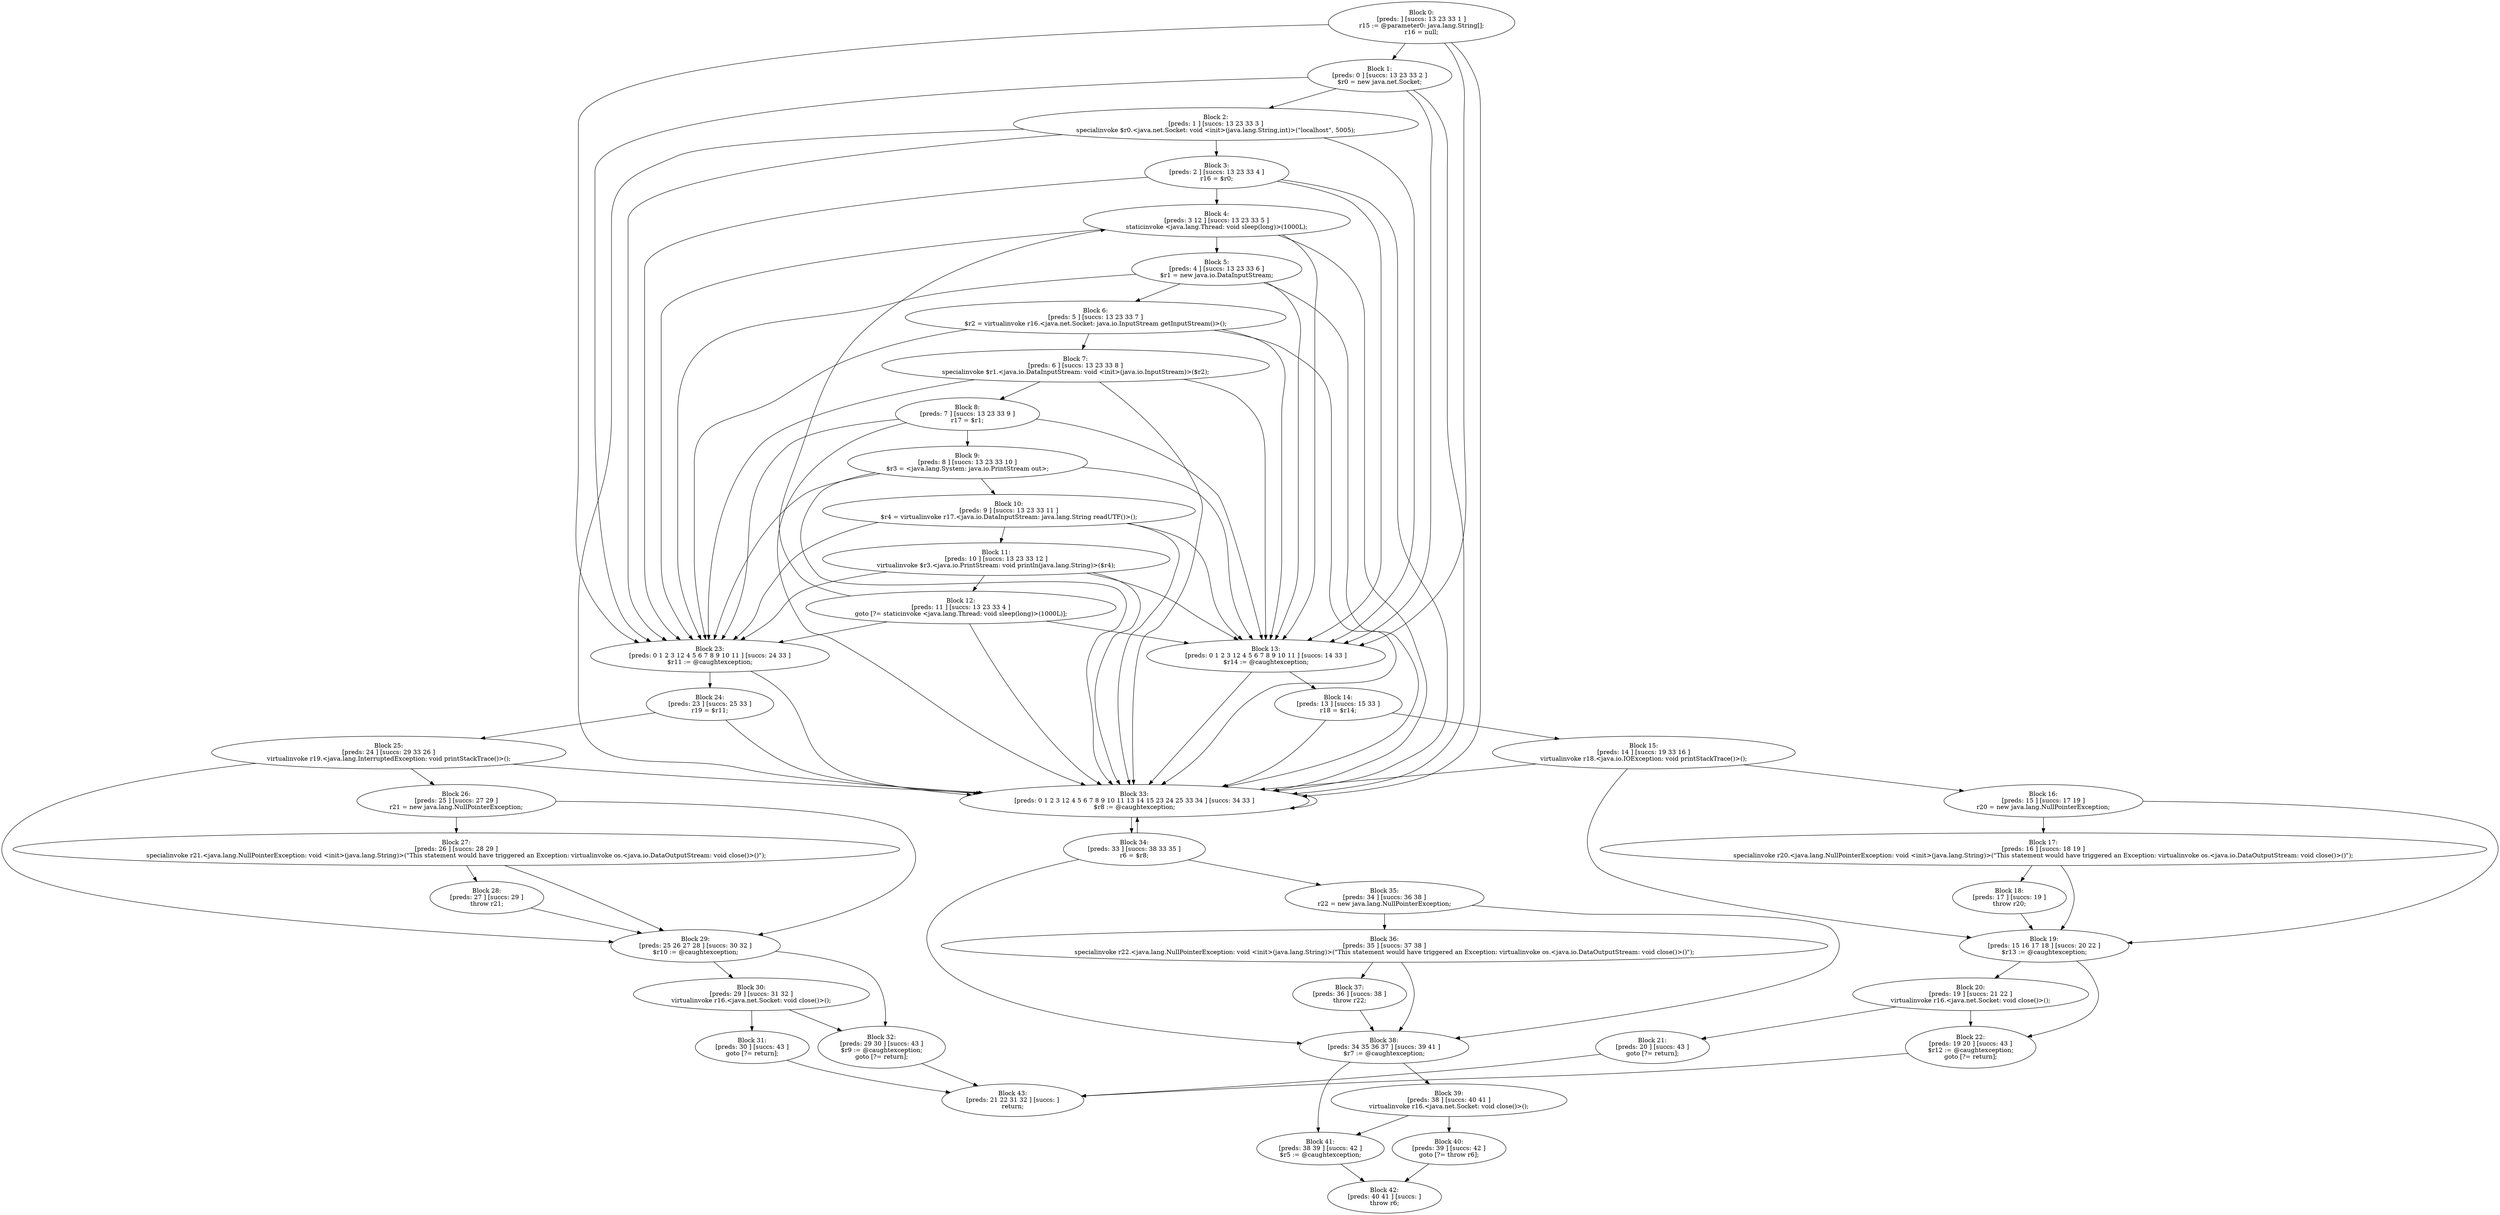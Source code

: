 digraph "unitGraph" {
    "Block 0:
[preds: ] [succs: 13 23 33 1 ]
r15 := @parameter0: java.lang.String[];
r16 = null;
"
    "Block 1:
[preds: 0 ] [succs: 13 23 33 2 ]
$r0 = new java.net.Socket;
"
    "Block 2:
[preds: 1 ] [succs: 13 23 33 3 ]
specialinvoke $r0.<java.net.Socket: void <init>(java.lang.String,int)>(\"localhost\", 5005);
"
    "Block 3:
[preds: 2 ] [succs: 13 23 33 4 ]
r16 = $r0;
"
    "Block 4:
[preds: 3 12 ] [succs: 13 23 33 5 ]
staticinvoke <java.lang.Thread: void sleep(long)>(1000L);
"
    "Block 5:
[preds: 4 ] [succs: 13 23 33 6 ]
$r1 = new java.io.DataInputStream;
"
    "Block 6:
[preds: 5 ] [succs: 13 23 33 7 ]
$r2 = virtualinvoke r16.<java.net.Socket: java.io.InputStream getInputStream()>();
"
    "Block 7:
[preds: 6 ] [succs: 13 23 33 8 ]
specialinvoke $r1.<java.io.DataInputStream: void <init>(java.io.InputStream)>($r2);
"
    "Block 8:
[preds: 7 ] [succs: 13 23 33 9 ]
r17 = $r1;
"
    "Block 9:
[preds: 8 ] [succs: 13 23 33 10 ]
$r3 = <java.lang.System: java.io.PrintStream out>;
"
    "Block 10:
[preds: 9 ] [succs: 13 23 33 11 ]
$r4 = virtualinvoke r17.<java.io.DataInputStream: java.lang.String readUTF()>();
"
    "Block 11:
[preds: 10 ] [succs: 13 23 33 12 ]
virtualinvoke $r3.<java.io.PrintStream: void println(java.lang.String)>($r4);
"
    "Block 12:
[preds: 11 ] [succs: 13 23 33 4 ]
goto [?= staticinvoke <java.lang.Thread: void sleep(long)>(1000L)];
"
    "Block 13:
[preds: 0 1 2 3 12 4 5 6 7 8 9 10 11 ] [succs: 14 33 ]
$r14 := @caughtexception;
"
    "Block 14:
[preds: 13 ] [succs: 15 33 ]
r18 = $r14;
"
    "Block 15:
[preds: 14 ] [succs: 19 33 16 ]
virtualinvoke r18.<java.io.IOException: void printStackTrace()>();
"
    "Block 16:
[preds: 15 ] [succs: 17 19 ]
r20 = new java.lang.NullPointerException;
"
    "Block 17:
[preds: 16 ] [succs: 18 19 ]
specialinvoke r20.<java.lang.NullPointerException: void <init>(java.lang.String)>(\"This statement would have triggered an Exception: virtualinvoke os.<java.io.DataOutputStream: void close()>()\");
"
    "Block 18:
[preds: 17 ] [succs: 19 ]
throw r20;
"
    "Block 19:
[preds: 15 16 17 18 ] [succs: 20 22 ]
$r13 := @caughtexception;
"
    "Block 20:
[preds: 19 ] [succs: 21 22 ]
virtualinvoke r16.<java.net.Socket: void close()>();
"
    "Block 21:
[preds: 20 ] [succs: 43 ]
goto [?= return];
"
    "Block 22:
[preds: 19 20 ] [succs: 43 ]
$r12 := @caughtexception;
goto [?= return];
"
    "Block 23:
[preds: 0 1 2 3 12 4 5 6 7 8 9 10 11 ] [succs: 24 33 ]
$r11 := @caughtexception;
"
    "Block 24:
[preds: 23 ] [succs: 25 33 ]
r19 = $r11;
"
    "Block 25:
[preds: 24 ] [succs: 29 33 26 ]
virtualinvoke r19.<java.lang.InterruptedException: void printStackTrace()>();
"
    "Block 26:
[preds: 25 ] [succs: 27 29 ]
r21 = new java.lang.NullPointerException;
"
    "Block 27:
[preds: 26 ] [succs: 28 29 ]
specialinvoke r21.<java.lang.NullPointerException: void <init>(java.lang.String)>(\"This statement would have triggered an Exception: virtualinvoke os.<java.io.DataOutputStream: void close()>()\");
"
    "Block 28:
[preds: 27 ] [succs: 29 ]
throw r21;
"
    "Block 29:
[preds: 25 26 27 28 ] [succs: 30 32 ]
$r10 := @caughtexception;
"
    "Block 30:
[preds: 29 ] [succs: 31 32 ]
virtualinvoke r16.<java.net.Socket: void close()>();
"
    "Block 31:
[preds: 30 ] [succs: 43 ]
goto [?= return];
"
    "Block 32:
[preds: 29 30 ] [succs: 43 ]
$r9 := @caughtexception;
goto [?= return];
"
    "Block 33:
[preds: 0 1 2 3 12 4 5 6 7 8 9 10 11 13 14 15 23 24 25 33 34 ] [succs: 34 33 ]
$r8 := @caughtexception;
"
    "Block 34:
[preds: 33 ] [succs: 38 33 35 ]
r6 = $r8;
"
    "Block 35:
[preds: 34 ] [succs: 36 38 ]
r22 = new java.lang.NullPointerException;
"
    "Block 36:
[preds: 35 ] [succs: 37 38 ]
specialinvoke r22.<java.lang.NullPointerException: void <init>(java.lang.String)>(\"This statement would have triggered an Exception: virtualinvoke os.<java.io.DataOutputStream: void close()>()\");
"
    "Block 37:
[preds: 36 ] [succs: 38 ]
throw r22;
"
    "Block 38:
[preds: 34 35 36 37 ] [succs: 39 41 ]
$r7 := @caughtexception;
"
    "Block 39:
[preds: 38 ] [succs: 40 41 ]
virtualinvoke r16.<java.net.Socket: void close()>();
"
    "Block 40:
[preds: 39 ] [succs: 42 ]
goto [?= throw r6];
"
    "Block 41:
[preds: 38 39 ] [succs: 42 ]
$r5 := @caughtexception;
"
    "Block 42:
[preds: 40 41 ] [succs: ]
throw r6;
"
    "Block 43:
[preds: 21 22 31 32 ] [succs: ]
return;
"
    "Block 0:
[preds: ] [succs: 13 23 33 1 ]
r15 := @parameter0: java.lang.String[];
r16 = null;
"->"Block 13:
[preds: 0 1 2 3 12 4 5 6 7 8 9 10 11 ] [succs: 14 33 ]
$r14 := @caughtexception;
";
    "Block 0:
[preds: ] [succs: 13 23 33 1 ]
r15 := @parameter0: java.lang.String[];
r16 = null;
"->"Block 23:
[preds: 0 1 2 3 12 4 5 6 7 8 9 10 11 ] [succs: 24 33 ]
$r11 := @caughtexception;
";
    "Block 0:
[preds: ] [succs: 13 23 33 1 ]
r15 := @parameter0: java.lang.String[];
r16 = null;
"->"Block 33:
[preds: 0 1 2 3 12 4 5 6 7 8 9 10 11 13 14 15 23 24 25 33 34 ] [succs: 34 33 ]
$r8 := @caughtexception;
";
    "Block 0:
[preds: ] [succs: 13 23 33 1 ]
r15 := @parameter0: java.lang.String[];
r16 = null;
"->"Block 1:
[preds: 0 ] [succs: 13 23 33 2 ]
$r0 = new java.net.Socket;
";
    "Block 1:
[preds: 0 ] [succs: 13 23 33 2 ]
$r0 = new java.net.Socket;
"->"Block 13:
[preds: 0 1 2 3 12 4 5 6 7 8 9 10 11 ] [succs: 14 33 ]
$r14 := @caughtexception;
";
    "Block 1:
[preds: 0 ] [succs: 13 23 33 2 ]
$r0 = new java.net.Socket;
"->"Block 23:
[preds: 0 1 2 3 12 4 5 6 7 8 9 10 11 ] [succs: 24 33 ]
$r11 := @caughtexception;
";
    "Block 1:
[preds: 0 ] [succs: 13 23 33 2 ]
$r0 = new java.net.Socket;
"->"Block 33:
[preds: 0 1 2 3 12 4 5 6 7 8 9 10 11 13 14 15 23 24 25 33 34 ] [succs: 34 33 ]
$r8 := @caughtexception;
";
    "Block 1:
[preds: 0 ] [succs: 13 23 33 2 ]
$r0 = new java.net.Socket;
"->"Block 2:
[preds: 1 ] [succs: 13 23 33 3 ]
specialinvoke $r0.<java.net.Socket: void <init>(java.lang.String,int)>(\"localhost\", 5005);
";
    "Block 2:
[preds: 1 ] [succs: 13 23 33 3 ]
specialinvoke $r0.<java.net.Socket: void <init>(java.lang.String,int)>(\"localhost\", 5005);
"->"Block 13:
[preds: 0 1 2 3 12 4 5 6 7 8 9 10 11 ] [succs: 14 33 ]
$r14 := @caughtexception;
";
    "Block 2:
[preds: 1 ] [succs: 13 23 33 3 ]
specialinvoke $r0.<java.net.Socket: void <init>(java.lang.String,int)>(\"localhost\", 5005);
"->"Block 23:
[preds: 0 1 2 3 12 4 5 6 7 8 9 10 11 ] [succs: 24 33 ]
$r11 := @caughtexception;
";
    "Block 2:
[preds: 1 ] [succs: 13 23 33 3 ]
specialinvoke $r0.<java.net.Socket: void <init>(java.lang.String,int)>(\"localhost\", 5005);
"->"Block 33:
[preds: 0 1 2 3 12 4 5 6 7 8 9 10 11 13 14 15 23 24 25 33 34 ] [succs: 34 33 ]
$r8 := @caughtexception;
";
    "Block 2:
[preds: 1 ] [succs: 13 23 33 3 ]
specialinvoke $r0.<java.net.Socket: void <init>(java.lang.String,int)>(\"localhost\", 5005);
"->"Block 3:
[preds: 2 ] [succs: 13 23 33 4 ]
r16 = $r0;
";
    "Block 3:
[preds: 2 ] [succs: 13 23 33 4 ]
r16 = $r0;
"->"Block 13:
[preds: 0 1 2 3 12 4 5 6 7 8 9 10 11 ] [succs: 14 33 ]
$r14 := @caughtexception;
";
    "Block 3:
[preds: 2 ] [succs: 13 23 33 4 ]
r16 = $r0;
"->"Block 23:
[preds: 0 1 2 3 12 4 5 6 7 8 9 10 11 ] [succs: 24 33 ]
$r11 := @caughtexception;
";
    "Block 3:
[preds: 2 ] [succs: 13 23 33 4 ]
r16 = $r0;
"->"Block 33:
[preds: 0 1 2 3 12 4 5 6 7 8 9 10 11 13 14 15 23 24 25 33 34 ] [succs: 34 33 ]
$r8 := @caughtexception;
";
    "Block 3:
[preds: 2 ] [succs: 13 23 33 4 ]
r16 = $r0;
"->"Block 4:
[preds: 3 12 ] [succs: 13 23 33 5 ]
staticinvoke <java.lang.Thread: void sleep(long)>(1000L);
";
    "Block 4:
[preds: 3 12 ] [succs: 13 23 33 5 ]
staticinvoke <java.lang.Thread: void sleep(long)>(1000L);
"->"Block 13:
[preds: 0 1 2 3 12 4 5 6 7 8 9 10 11 ] [succs: 14 33 ]
$r14 := @caughtexception;
";
    "Block 4:
[preds: 3 12 ] [succs: 13 23 33 5 ]
staticinvoke <java.lang.Thread: void sleep(long)>(1000L);
"->"Block 23:
[preds: 0 1 2 3 12 4 5 6 7 8 9 10 11 ] [succs: 24 33 ]
$r11 := @caughtexception;
";
    "Block 4:
[preds: 3 12 ] [succs: 13 23 33 5 ]
staticinvoke <java.lang.Thread: void sleep(long)>(1000L);
"->"Block 33:
[preds: 0 1 2 3 12 4 5 6 7 8 9 10 11 13 14 15 23 24 25 33 34 ] [succs: 34 33 ]
$r8 := @caughtexception;
";
    "Block 4:
[preds: 3 12 ] [succs: 13 23 33 5 ]
staticinvoke <java.lang.Thread: void sleep(long)>(1000L);
"->"Block 5:
[preds: 4 ] [succs: 13 23 33 6 ]
$r1 = new java.io.DataInputStream;
";
    "Block 5:
[preds: 4 ] [succs: 13 23 33 6 ]
$r1 = new java.io.DataInputStream;
"->"Block 13:
[preds: 0 1 2 3 12 4 5 6 7 8 9 10 11 ] [succs: 14 33 ]
$r14 := @caughtexception;
";
    "Block 5:
[preds: 4 ] [succs: 13 23 33 6 ]
$r1 = new java.io.DataInputStream;
"->"Block 23:
[preds: 0 1 2 3 12 4 5 6 7 8 9 10 11 ] [succs: 24 33 ]
$r11 := @caughtexception;
";
    "Block 5:
[preds: 4 ] [succs: 13 23 33 6 ]
$r1 = new java.io.DataInputStream;
"->"Block 33:
[preds: 0 1 2 3 12 4 5 6 7 8 9 10 11 13 14 15 23 24 25 33 34 ] [succs: 34 33 ]
$r8 := @caughtexception;
";
    "Block 5:
[preds: 4 ] [succs: 13 23 33 6 ]
$r1 = new java.io.DataInputStream;
"->"Block 6:
[preds: 5 ] [succs: 13 23 33 7 ]
$r2 = virtualinvoke r16.<java.net.Socket: java.io.InputStream getInputStream()>();
";
    "Block 6:
[preds: 5 ] [succs: 13 23 33 7 ]
$r2 = virtualinvoke r16.<java.net.Socket: java.io.InputStream getInputStream()>();
"->"Block 13:
[preds: 0 1 2 3 12 4 5 6 7 8 9 10 11 ] [succs: 14 33 ]
$r14 := @caughtexception;
";
    "Block 6:
[preds: 5 ] [succs: 13 23 33 7 ]
$r2 = virtualinvoke r16.<java.net.Socket: java.io.InputStream getInputStream()>();
"->"Block 23:
[preds: 0 1 2 3 12 4 5 6 7 8 9 10 11 ] [succs: 24 33 ]
$r11 := @caughtexception;
";
    "Block 6:
[preds: 5 ] [succs: 13 23 33 7 ]
$r2 = virtualinvoke r16.<java.net.Socket: java.io.InputStream getInputStream()>();
"->"Block 33:
[preds: 0 1 2 3 12 4 5 6 7 8 9 10 11 13 14 15 23 24 25 33 34 ] [succs: 34 33 ]
$r8 := @caughtexception;
";
    "Block 6:
[preds: 5 ] [succs: 13 23 33 7 ]
$r2 = virtualinvoke r16.<java.net.Socket: java.io.InputStream getInputStream()>();
"->"Block 7:
[preds: 6 ] [succs: 13 23 33 8 ]
specialinvoke $r1.<java.io.DataInputStream: void <init>(java.io.InputStream)>($r2);
";
    "Block 7:
[preds: 6 ] [succs: 13 23 33 8 ]
specialinvoke $r1.<java.io.DataInputStream: void <init>(java.io.InputStream)>($r2);
"->"Block 13:
[preds: 0 1 2 3 12 4 5 6 7 8 9 10 11 ] [succs: 14 33 ]
$r14 := @caughtexception;
";
    "Block 7:
[preds: 6 ] [succs: 13 23 33 8 ]
specialinvoke $r1.<java.io.DataInputStream: void <init>(java.io.InputStream)>($r2);
"->"Block 23:
[preds: 0 1 2 3 12 4 5 6 7 8 9 10 11 ] [succs: 24 33 ]
$r11 := @caughtexception;
";
    "Block 7:
[preds: 6 ] [succs: 13 23 33 8 ]
specialinvoke $r1.<java.io.DataInputStream: void <init>(java.io.InputStream)>($r2);
"->"Block 33:
[preds: 0 1 2 3 12 4 5 6 7 8 9 10 11 13 14 15 23 24 25 33 34 ] [succs: 34 33 ]
$r8 := @caughtexception;
";
    "Block 7:
[preds: 6 ] [succs: 13 23 33 8 ]
specialinvoke $r1.<java.io.DataInputStream: void <init>(java.io.InputStream)>($r2);
"->"Block 8:
[preds: 7 ] [succs: 13 23 33 9 ]
r17 = $r1;
";
    "Block 8:
[preds: 7 ] [succs: 13 23 33 9 ]
r17 = $r1;
"->"Block 13:
[preds: 0 1 2 3 12 4 5 6 7 8 9 10 11 ] [succs: 14 33 ]
$r14 := @caughtexception;
";
    "Block 8:
[preds: 7 ] [succs: 13 23 33 9 ]
r17 = $r1;
"->"Block 23:
[preds: 0 1 2 3 12 4 5 6 7 8 9 10 11 ] [succs: 24 33 ]
$r11 := @caughtexception;
";
    "Block 8:
[preds: 7 ] [succs: 13 23 33 9 ]
r17 = $r1;
"->"Block 33:
[preds: 0 1 2 3 12 4 5 6 7 8 9 10 11 13 14 15 23 24 25 33 34 ] [succs: 34 33 ]
$r8 := @caughtexception;
";
    "Block 8:
[preds: 7 ] [succs: 13 23 33 9 ]
r17 = $r1;
"->"Block 9:
[preds: 8 ] [succs: 13 23 33 10 ]
$r3 = <java.lang.System: java.io.PrintStream out>;
";
    "Block 9:
[preds: 8 ] [succs: 13 23 33 10 ]
$r3 = <java.lang.System: java.io.PrintStream out>;
"->"Block 13:
[preds: 0 1 2 3 12 4 5 6 7 8 9 10 11 ] [succs: 14 33 ]
$r14 := @caughtexception;
";
    "Block 9:
[preds: 8 ] [succs: 13 23 33 10 ]
$r3 = <java.lang.System: java.io.PrintStream out>;
"->"Block 23:
[preds: 0 1 2 3 12 4 5 6 7 8 9 10 11 ] [succs: 24 33 ]
$r11 := @caughtexception;
";
    "Block 9:
[preds: 8 ] [succs: 13 23 33 10 ]
$r3 = <java.lang.System: java.io.PrintStream out>;
"->"Block 33:
[preds: 0 1 2 3 12 4 5 6 7 8 9 10 11 13 14 15 23 24 25 33 34 ] [succs: 34 33 ]
$r8 := @caughtexception;
";
    "Block 9:
[preds: 8 ] [succs: 13 23 33 10 ]
$r3 = <java.lang.System: java.io.PrintStream out>;
"->"Block 10:
[preds: 9 ] [succs: 13 23 33 11 ]
$r4 = virtualinvoke r17.<java.io.DataInputStream: java.lang.String readUTF()>();
";
    "Block 10:
[preds: 9 ] [succs: 13 23 33 11 ]
$r4 = virtualinvoke r17.<java.io.DataInputStream: java.lang.String readUTF()>();
"->"Block 13:
[preds: 0 1 2 3 12 4 5 6 7 8 9 10 11 ] [succs: 14 33 ]
$r14 := @caughtexception;
";
    "Block 10:
[preds: 9 ] [succs: 13 23 33 11 ]
$r4 = virtualinvoke r17.<java.io.DataInputStream: java.lang.String readUTF()>();
"->"Block 23:
[preds: 0 1 2 3 12 4 5 6 7 8 9 10 11 ] [succs: 24 33 ]
$r11 := @caughtexception;
";
    "Block 10:
[preds: 9 ] [succs: 13 23 33 11 ]
$r4 = virtualinvoke r17.<java.io.DataInputStream: java.lang.String readUTF()>();
"->"Block 33:
[preds: 0 1 2 3 12 4 5 6 7 8 9 10 11 13 14 15 23 24 25 33 34 ] [succs: 34 33 ]
$r8 := @caughtexception;
";
    "Block 10:
[preds: 9 ] [succs: 13 23 33 11 ]
$r4 = virtualinvoke r17.<java.io.DataInputStream: java.lang.String readUTF()>();
"->"Block 11:
[preds: 10 ] [succs: 13 23 33 12 ]
virtualinvoke $r3.<java.io.PrintStream: void println(java.lang.String)>($r4);
";
    "Block 11:
[preds: 10 ] [succs: 13 23 33 12 ]
virtualinvoke $r3.<java.io.PrintStream: void println(java.lang.String)>($r4);
"->"Block 13:
[preds: 0 1 2 3 12 4 5 6 7 8 9 10 11 ] [succs: 14 33 ]
$r14 := @caughtexception;
";
    "Block 11:
[preds: 10 ] [succs: 13 23 33 12 ]
virtualinvoke $r3.<java.io.PrintStream: void println(java.lang.String)>($r4);
"->"Block 23:
[preds: 0 1 2 3 12 4 5 6 7 8 9 10 11 ] [succs: 24 33 ]
$r11 := @caughtexception;
";
    "Block 11:
[preds: 10 ] [succs: 13 23 33 12 ]
virtualinvoke $r3.<java.io.PrintStream: void println(java.lang.String)>($r4);
"->"Block 33:
[preds: 0 1 2 3 12 4 5 6 7 8 9 10 11 13 14 15 23 24 25 33 34 ] [succs: 34 33 ]
$r8 := @caughtexception;
";
    "Block 11:
[preds: 10 ] [succs: 13 23 33 12 ]
virtualinvoke $r3.<java.io.PrintStream: void println(java.lang.String)>($r4);
"->"Block 12:
[preds: 11 ] [succs: 13 23 33 4 ]
goto [?= staticinvoke <java.lang.Thread: void sleep(long)>(1000L)];
";
    "Block 12:
[preds: 11 ] [succs: 13 23 33 4 ]
goto [?= staticinvoke <java.lang.Thread: void sleep(long)>(1000L)];
"->"Block 13:
[preds: 0 1 2 3 12 4 5 6 7 8 9 10 11 ] [succs: 14 33 ]
$r14 := @caughtexception;
";
    "Block 12:
[preds: 11 ] [succs: 13 23 33 4 ]
goto [?= staticinvoke <java.lang.Thread: void sleep(long)>(1000L)];
"->"Block 23:
[preds: 0 1 2 3 12 4 5 6 7 8 9 10 11 ] [succs: 24 33 ]
$r11 := @caughtexception;
";
    "Block 12:
[preds: 11 ] [succs: 13 23 33 4 ]
goto [?= staticinvoke <java.lang.Thread: void sleep(long)>(1000L)];
"->"Block 33:
[preds: 0 1 2 3 12 4 5 6 7 8 9 10 11 13 14 15 23 24 25 33 34 ] [succs: 34 33 ]
$r8 := @caughtexception;
";
    "Block 12:
[preds: 11 ] [succs: 13 23 33 4 ]
goto [?= staticinvoke <java.lang.Thread: void sleep(long)>(1000L)];
"->"Block 4:
[preds: 3 12 ] [succs: 13 23 33 5 ]
staticinvoke <java.lang.Thread: void sleep(long)>(1000L);
";
    "Block 13:
[preds: 0 1 2 3 12 4 5 6 7 8 9 10 11 ] [succs: 14 33 ]
$r14 := @caughtexception;
"->"Block 14:
[preds: 13 ] [succs: 15 33 ]
r18 = $r14;
";
    "Block 13:
[preds: 0 1 2 3 12 4 5 6 7 8 9 10 11 ] [succs: 14 33 ]
$r14 := @caughtexception;
"->"Block 33:
[preds: 0 1 2 3 12 4 5 6 7 8 9 10 11 13 14 15 23 24 25 33 34 ] [succs: 34 33 ]
$r8 := @caughtexception;
";
    "Block 14:
[preds: 13 ] [succs: 15 33 ]
r18 = $r14;
"->"Block 15:
[preds: 14 ] [succs: 19 33 16 ]
virtualinvoke r18.<java.io.IOException: void printStackTrace()>();
";
    "Block 14:
[preds: 13 ] [succs: 15 33 ]
r18 = $r14;
"->"Block 33:
[preds: 0 1 2 3 12 4 5 6 7 8 9 10 11 13 14 15 23 24 25 33 34 ] [succs: 34 33 ]
$r8 := @caughtexception;
";
    "Block 15:
[preds: 14 ] [succs: 19 33 16 ]
virtualinvoke r18.<java.io.IOException: void printStackTrace()>();
"->"Block 19:
[preds: 15 16 17 18 ] [succs: 20 22 ]
$r13 := @caughtexception;
";
    "Block 15:
[preds: 14 ] [succs: 19 33 16 ]
virtualinvoke r18.<java.io.IOException: void printStackTrace()>();
"->"Block 33:
[preds: 0 1 2 3 12 4 5 6 7 8 9 10 11 13 14 15 23 24 25 33 34 ] [succs: 34 33 ]
$r8 := @caughtexception;
";
    "Block 15:
[preds: 14 ] [succs: 19 33 16 ]
virtualinvoke r18.<java.io.IOException: void printStackTrace()>();
"->"Block 16:
[preds: 15 ] [succs: 17 19 ]
r20 = new java.lang.NullPointerException;
";
    "Block 16:
[preds: 15 ] [succs: 17 19 ]
r20 = new java.lang.NullPointerException;
"->"Block 17:
[preds: 16 ] [succs: 18 19 ]
specialinvoke r20.<java.lang.NullPointerException: void <init>(java.lang.String)>(\"This statement would have triggered an Exception: virtualinvoke os.<java.io.DataOutputStream: void close()>()\");
";
    "Block 16:
[preds: 15 ] [succs: 17 19 ]
r20 = new java.lang.NullPointerException;
"->"Block 19:
[preds: 15 16 17 18 ] [succs: 20 22 ]
$r13 := @caughtexception;
";
    "Block 17:
[preds: 16 ] [succs: 18 19 ]
specialinvoke r20.<java.lang.NullPointerException: void <init>(java.lang.String)>(\"This statement would have triggered an Exception: virtualinvoke os.<java.io.DataOutputStream: void close()>()\");
"->"Block 18:
[preds: 17 ] [succs: 19 ]
throw r20;
";
    "Block 17:
[preds: 16 ] [succs: 18 19 ]
specialinvoke r20.<java.lang.NullPointerException: void <init>(java.lang.String)>(\"This statement would have triggered an Exception: virtualinvoke os.<java.io.DataOutputStream: void close()>()\");
"->"Block 19:
[preds: 15 16 17 18 ] [succs: 20 22 ]
$r13 := @caughtexception;
";
    "Block 18:
[preds: 17 ] [succs: 19 ]
throw r20;
"->"Block 19:
[preds: 15 16 17 18 ] [succs: 20 22 ]
$r13 := @caughtexception;
";
    "Block 19:
[preds: 15 16 17 18 ] [succs: 20 22 ]
$r13 := @caughtexception;
"->"Block 20:
[preds: 19 ] [succs: 21 22 ]
virtualinvoke r16.<java.net.Socket: void close()>();
";
    "Block 19:
[preds: 15 16 17 18 ] [succs: 20 22 ]
$r13 := @caughtexception;
"->"Block 22:
[preds: 19 20 ] [succs: 43 ]
$r12 := @caughtexception;
goto [?= return];
";
    "Block 20:
[preds: 19 ] [succs: 21 22 ]
virtualinvoke r16.<java.net.Socket: void close()>();
"->"Block 21:
[preds: 20 ] [succs: 43 ]
goto [?= return];
";
    "Block 20:
[preds: 19 ] [succs: 21 22 ]
virtualinvoke r16.<java.net.Socket: void close()>();
"->"Block 22:
[preds: 19 20 ] [succs: 43 ]
$r12 := @caughtexception;
goto [?= return];
";
    "Block 21:
[preds: 20 ] [succs: 43 ]
goto [?= return];
"->"Block 43:
[preds: 21 22 31 32 ] [succs: ]
return;
";
    "Block 22:
[preds: 19 20 ] [succs: 43 ]
$r12 := @caughtexception;
goto [?= return];
"->"Block 43:
[preds: 21 22 31 32 ] [succs: ]
return;
";
    "Block 23:
[preds: 0 1 2 3 12 4 5 6 7 8 9 10 11 ] [succs: 24 33 ]
$r11 := @caughtexception;
"->"Block 24:
[preds: 23 ] [succs: 25 33 ]
r19 = $r11;
";
    "Block 23:
[preds: 0 1 2 3 12 4 5 6 7 8 9 10 11 ] [succs: 24 33 ]
$r11 := @caughtexception;
"->"Block 33:
[preds: 0 1 2 3 12 4 5 6 7 8 9 10 11 13 14 15 23 24 25 33 34 ] [succs: 34 33 ]
$r8 := @caughtexception;
";
    "Block 24:
[preds: 23 ] [succs: 25 33 ]
r19 = $r11;
"->"Block 25:
[preds: 24 ] [succs: 29 33 26 ]
virtualinvoke r19.<java.lang.InterruptedException: void printStackTrace()>();
";
    "Block 24:
[preds: 23 ] [succs: 25 33 ]
r19 = $r11;
"->"Block 33:
[preds: 0 1 2 3 12 4 5 6 7 8 9 10 11 13 14 15 23 24 25 33 34 ] [succs: 34 33 ]
$r8 := @caughtexception;
";
    "Block 25:
[preds: 24 ] [succs: 29 33 26 ]
virtualinvoke r19.<java.lang.InterruptedException: void printStackTrace()>();
"->"Block 29:
[preds: 25 26 27 28 ] [succs: 30 32 ]
$r10 := @caughtexception;
";
    "Block 25:
[preds: 24 ] [succs: 29 33 26 ]
virtualinvoke r19.<java.lang.InterruptedException: void printStackTrace()>();
"->"Block 33:
[preds: 0 1 2 3 12 4 5 6 7 8 9 10 11 13 14 15 23 24 25 33 34 ] [succs: 34 33 ]
$r8 := @caughtexception;
";
    "Block 25:
[preds: 24 ] [succs: 29 33 26 ]
virtualinvoke r19.<java.lang.InterruptedException: void printStackTrace()>();
"->"Block 26:
[preds: 25 ] [succs: 27 29 ]
r21 = new java.lang.NullPointerException;
";
    "Block 26:
[preds: 25 ] [succs: 27 29 ]
r21 = new java.lang.NullPointerException;
"->"Block 27:
[preds: 26 ] [succs: 28 29 ]
specialinvoke r21.<java.lang.NullPointerException: void <init>(java.lang.String)>(\"This statement would have triggered an Exception: virtualinvoke os.<java.io.DataOutputStream: void close()>()\");
";
    "Block 26:
[preds: 25 ] [succs: 27 29 ]
r21 = new java.lang.NullPointerException;
"->"Block 29:
[preds: 25 26 27 28 ] [succs: 30 32 ]
$r10 := @caughtexception;
";
    "Block 27:
[preds: 26 ] [succs: 28 29 ]
specialinvoke r21.<java.lang.NullPointerException: void <init>(java.lang.String)>(\"This statement would have triggered an Exception: virtualinvoke os.<java.io.DataOutputStream: void close()>()\");
"->"Block 28:
[preds: 27 ] [succs: 29 ]
throw r21;
";
    "Block 27:
[preds: 26 ] [succs: 28 29 ]
specialinvoke r21.<java.lang.NullPointerException: void <init>(java.lang.String)>(\"This statement would have triggered an Exception: virtualinvoke os.<java.io.DataOutputStream: void close()>()\");
"->"Block 29:
[preds: 25 26 27 28 ] [succs: 30 32 ]
$r10 := @caughtexception;
";
    "Block 28:
[preds: 27 ] [succs: 29 ]
throw r21;
"->"Block 29:
[preds: 25 26 27 28 ] [succs: 30 32 ]
$r10 := @caughtexception;
";
    "Block 29:
[preds: 25 26 27 28 ] [succs: 30 32 ]
$r10 := @caughtexception;
"->"Block 30:
[preds: 29 ] [succs: 31 32 ]
virtualinvoke r16.<java.net.Socket: void close()>();
";
    "Block 29:
[preds: 25 26 27 28 ] [succs: 30 32 ]
$r10 := @caughtexception;
"->"Block 32:
[preds: 29 30 ] [succs: 43 ]
$r9 := @caughtexception;
goto [?= return];
";
    "Block 30:
[preds: 29 ] [succs: 31 32 ]
virtualinvoke r16.<java.net.Socket: void close()>();
"->"Block 31:
[preds: 30 ] [succs: 43 ]
goto [?= return];
";
    "Block 30:
[preds: 29 ] [succs: 31 32 ]
virtualinvoke r16.<java.net.Socket: void close()>();
"->"Block 32:
[preds: 29 30 ] [succs: 43 ]
$r9 := @caughtexception;
goto [?= return];
";
    "Block 31:
[preds: 30 ] [succs: 43 ]
goto [?= return];
"->"Block 43:
[preds: 21 22 31 32 ] [succs: ]
return;
";
    "Block 32:
[preds: 29 30 ] [succs: 43 ]
$r9 := @caughtexception;
goto [?= return];
"->"Block 43:
[preds: 21 22 31 32 ] [succs: ]
return;
";
    "Block 33:
[preds: 0 1 2 3 12 4 5 6 7 8 9 10 11 13 14 15 23 24 25 33 34 ] [succs: 34 33 ]
$r8 := @caughtexception;
"->"Block 34:
[preds: 33 ] [succs: 38 33 35 ]
r6 = $r8;
";
    "Block 33:
[preds: 0 1 2 3 12 4 5 6 7 8 9 10 11 13 14 15 23 24 25 33 34 ] [succs: 34 33 ]
$r8 := @caughtexception;
"->"Block 33:
[preds: 0 1 2 3 12 4 5 6 7 8 9 10 11 13 14 15 23 24 25 33 34 ] [succs: 34 33 ]
$r8 := @caughtexception;
";
    "Block 34:
[preds: 33 ] [succs: 38 33 35 ]
r6 = $r8;
"->"Block 38:
[preds: 34 35 36 37 ] [succs: 39 41 ]
$r7 := @caughtexception;
";
    "Block 34:
[preds: 33 ] [succs: 38 33 35 ]
r6 = $r8;
"->"Block 33:
[preds: 0 1 2 3 12 4 5 6 7 8 9 10 11 13 14 15 23 24 25 33 34 ] [succs: 34 33 ]
$r8 := @caughtexception;
";
    "Block 34:
[preds: 33 ] [succs: 38 33 35 ]
r6 = $r8;
"->"Block 35:
[preds: 34 ] [succs: 36 38 ]
r22 = new java.lang.NullPointerException;
";
    "Block 35:
[preds: 34 ] [succs: 36 38 ]
r22 = new java.lang.NullPointerException;
"->"Block 36:
[preds: 35 ] [succs: 37 38 ]
specialinvoke r22.<java.lang.NullPointerException: void <init>(java.lang.String)>(\"This statement would have triggered an Exception: virtualinvoke os.<java.io.DataOutputStream: void close()>()\");
";
    "Block 35:
[preds: 34 ] [succs: 36 38 ]
r22 = new java.lang.NullPointerException;
"->"Block 38:
[preds: 34 35 36 37 ] [succs: 39 41 ]
$r7 := @caughtexception;
";
    "Block 36:
[preds: 35 ] [succs: 37 38 ]
specialinvoke r22.<java.lang.NullPointerException: void <init>(java.lang.String)>(\"This statement would have triggered an Exception: virtualinvoke os.<java.io.DataOutputStream: void close()>()\");
"->"Block 37:
[preds: 36 ] [succs: 38 ]
throw r22;
";
    "Block 36:
[preds: 35 ] [succs: 37 38 ]
specialinvoke r22.<java.lang.NullPointerException: void <init>(java.lang.String)>(\"This statement would have triggered an Exception: virtualinvoke os.<java.io.DataOutputStream: void close()>()\");
"->"Block 38:
[preds: 34 35 36 37 ] [succs: 39 41 ]
$r7 := @caughtexception;
";
    "Block 37:
[preds: 36 ] [succs: 38 ]
throw r22;
"->"Block 38:
[preds: 34 35 36 37 ] [succs: 39 41 ]
$r7 := @caughtexception;
";
    "Block 38:
[preds: 34 35 36 37 ] [succs: 39 41 ]
$r7 := @caughtexception;
"->"Block 39:
[preds: 38 ] [succs: 40 41 ]
virtualinvoke r16.<java.net.Socket: void close()>();
";
    "Block 38:
[preds: 34 35 36 37 ] [succs: 39 41 ]
$r7 := @caughtexception;
"->"Block 41:
[preds: 38 39 ] [succs: 42 ]
$r5 := @caughtexception;
";
    "Block 39:
[preds: 38 ] [succs: 40 41 ]
virtualinvoke r16.<java.net.Socket: void close()>();
"->"Block 40:
[preds: 39 ] [succs: 42 ]
goto [?= throw r6];
";
    "Block 39:
[preds: 38 ] [succs: 40 41 ]
virtualinvoke r16.<java.net.Socket: void close()>();
"->"Block 41:
[preds: 38 39 ] [succs: 42 ]
$r5 := @caughtexception;
";
    "Block 40:
[preds: 39 ] [succs: 42 ]
goto [?= throw r6];
"->"Block 42:
[preds: 40 41 ] [succs: ]
throw r6;
";
    "Block 41:
[preds: 38 39 ] [succs: 42 ]
$r5 := @caughtexception;
"->"Block 42:
[preds: 40 41 ] [succs: ]
throw r6;
";
}
